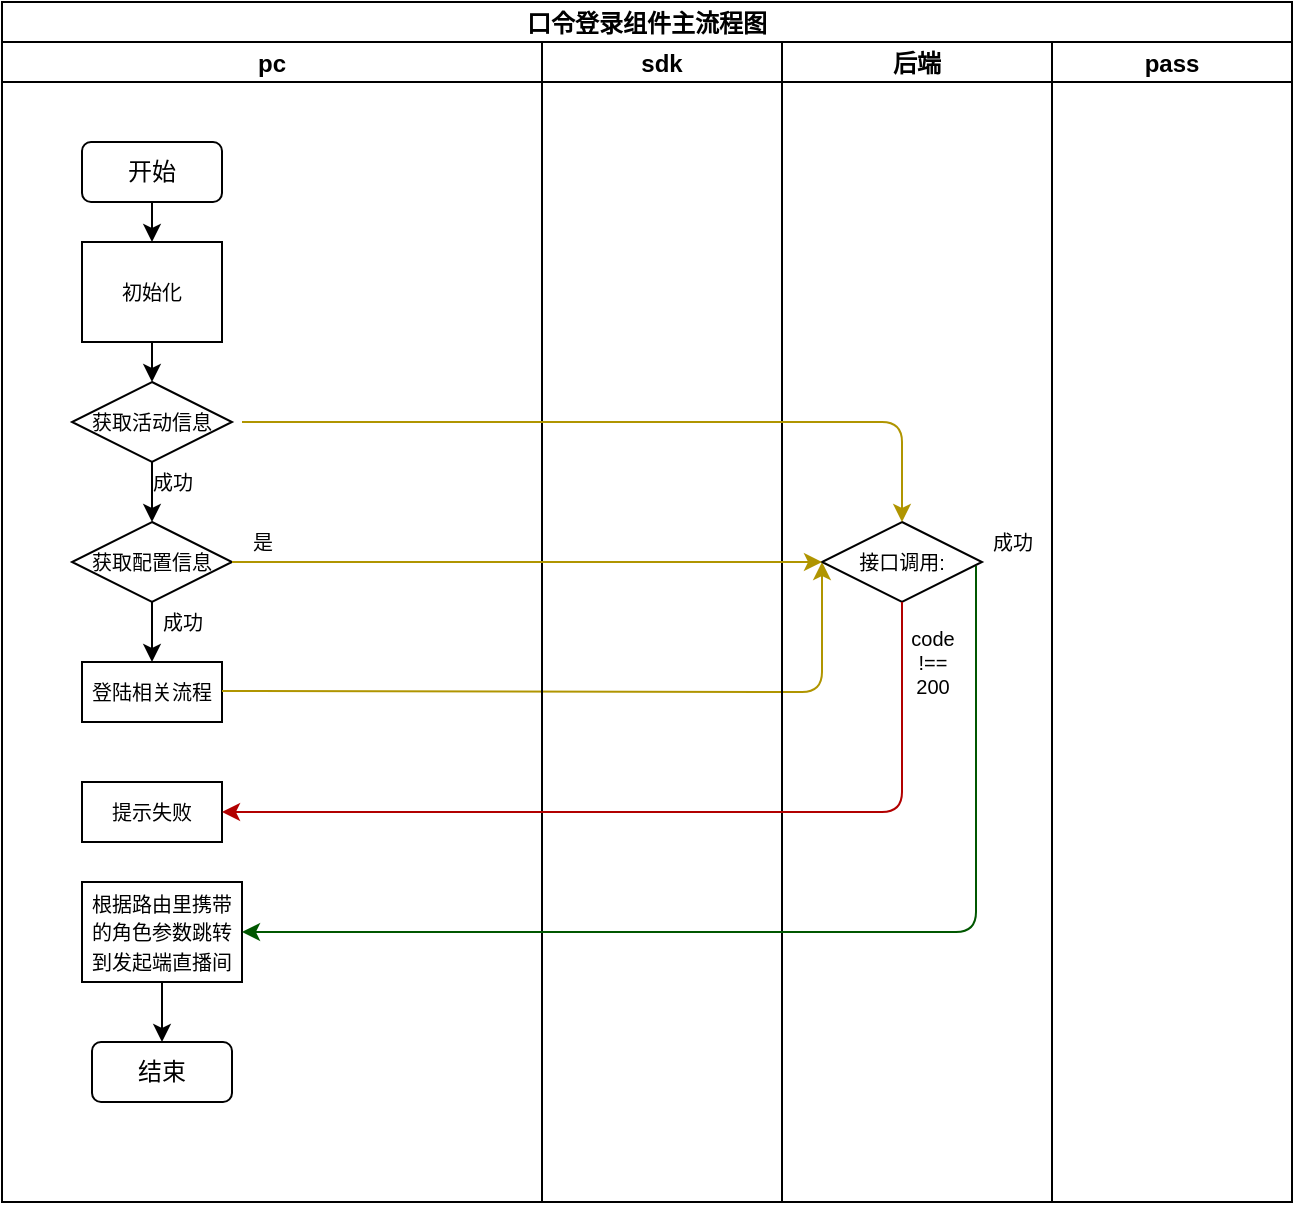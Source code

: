 <mxfile>
    <diagram id="QSWu9Wnhy0qAhUBLh6C_" name="第 1 页">
        <mxGraphModel dx="1538" dy="2064" grid="1" gridSize="10" guides="1" tooltips="1" connect="1" arrows="1" fold="1" page="1" pageScale="1" pageWidth="827" pageHeight="1169" math="0" shadow="0">
            <root>
                <mxCell id="0"/>
                <mxCell id="1" parent="0"/>
                <mxCell id="10" value="口令登录组件主流程图" style="swimlane;childLayout=stackLayout;resizeParent=1;resizeParentMax=0;startSize=20;" parent="1" vertex="1">
                    <mxGeometry x="120" y="-120" width="645" height="600" as="geometry"/>
                </mxCell>
                <mxCell id="11" value="pc" style="swimlane;startSize=20;" parent="10" vertex="1">
                    <mxGeometry y="20" width="270" height="580" as="geometry"/>
                </mxCell>
                <mxCell id="21" style="edgeStyle=none;html=1;exitX=0.5;exitY=1;exitDx=0;exitDy=0;entryX=0.5;entryY=0;entryDx=0;entryDy=0;" parent="11" source="15" target="20" edge="1">
                    <mxGeometry relative="1" as="geometry"/>
                </mxCell>
                <mxCell id="15" value="开始" style="rounded=1;whiteSpace=wrap;html=1;" parent="11" vertex="1">
                    <mxGeometry x="40" y="50" width="70" height="30" as="geometry"/>
                </mxCell>
                <mxCell id="27" value="" style="edgeStyle=none;html=1;fontSize=10;" parent="11" source="20" target="26" edge="1">
                    <mxGeometry relative="1" as="geometry"/>
                </mxCell>
                <mxCell id="20" value="&lt;span style=&quot;font-size: 10px&quot;&gt;初始化&lt;/span&gt;" style="rounded=0;whiteSpace=wrap;html=1;" parent="11" vertex="1">
                    <mxGeometry x="40" y="100" width="70" height="50" as="geometry"/>
                </mxCell>
                <mxCell id="31" value="" style="edgeStyle=none;html=1;fontSize=10;" parent="11" source="26" target="30" edge="1">
                    <mxGeometry relative="1" as="geometry"/>
                </mxCell>
                <mxCell id="26" value="获取活动信息" style="rhombus;whiteSpace=wrap;html=1;fontSize=10;" parent="11" vertex="1">
                    <mxGeometry x="35" y="170" width="80" height="40" as="geometry"/>
                </mxCell>
                <mxCell id="34" value="" style="edgeStyle=none;html=1;fontSize=10;" parent="11" source="30" target="33" edge="1">
                    <mxGeometry relative="1" as="geometry"/>
                </mxCell>
                <mxCell id="30" value="获取配置信息" style="rhombus;whiteSpace=wrap;html=1;fontSize=10;" parent="11" vertex="1">
                    <mxGeometry x="35" y="240" width="80" height="40" as="geometry"/>
                </mxCell>
                <mxCell id="33" value="&lt;font style=&quot;font-size: 10px&quot;&gt;登陆相关流程&lt;/font&gt;" style="rounded=0;whiteSpace=wrap;html=1;" parent="11" vertex="1">
                    <mxGeometry x="40" y="310" width="70" height="30" as="geometry"/>
                </mxCell>
                <mxCell id="38" value="成功" style="text;html=1;align=center;verticalAlign=middle;resizable=0;points=[];autosize=1;strokeColor=none;fillColor=none;fontSize=10;" parent="11" vertex="1">
                    <mxGeometry x="65" y="210" width="40" height="20" as="geometry"/>
                </mxCell>
                <mxCell id="44" value="是" style="text;html=1;align=center;verticalAlign=middle;resizable=0;points=[];autosize=1;strokeColor=none;fillColor=none;fontSize=10;" parent="11" vertex="1">
                    <mxGeometry x="115" y="240" width="30" height="20" as="geometry"/>
                </mxCell>
                <mxCell id="18" value="&lt;font style=&quot;font-size: 10px&quot;&gt;提示失败&lt;/font&gt;" style="rounded=0;whiteSpace=wrap;html=1;" parent="11" vertex="1">
                    <mxGeometry x="40" y="370" width="70" height="30" as="geometry"/>
                </mxCell>
                <mxCell id="52" value="" style="edgeStyle=none;html=1;fontSize=10;" parent="11" source="50" target="51" edge="1">
                    <mxGeometry relative="1" as="geometry"/>
                </mxCell>
                <mxCell id="50" value="&lt;span style=&quot;font-size: 10px&quot;&gt;根据路由里携带的角色参数跳转到发起端直播间&lt;/span&gt;" style="rounded=0;whiteSpace=wrap;html=1;" parent="11" vertex="1">
                    <mxGeometry x="40" y="420" width="80" height="50" as="geometry"/>
                </mxCell>
                <mxCell id="51" value="结束" style="rounded=1;whiteSpace=wrap;html=1;" parent="11" vertex="1">
                    <mxGeometry x="45" y="500" width="70" height="30" as="geometry"/>
                </mxCell>
                <mxCell id="71" style="edgeStyle=none;html=1;exitX=1;exitY=0.5;exitDx=0;exitDy=0;fontSize=10;entryX=0;entryY=0.5;entryDx=0;entryDy=0;fillColor=#e3c800;strokeColor=#B09500;" edge="1" parent="11" target="24">
                    <mxGeometry relative="1" as="geometry">
                        <mxPoint x="405" y="324.5" as="targetPoint"/>
                        <mxPoint x="110" y="324.5" as="sourcePoint"/>
                        <Array as="points">
                            <mxPoint x="410" y="325"/>
                        </Array>
                    </mxGeometry>
                </mxCell>
                <mxCell id="66" value="sdk" style="swimlane;startSize=20;" parent="10" vertex="1">
                    <mxGeometry x="270" y="20" width="120" height="580" as="geometry"/>
                </mxCell>
                <mxCell id="12" value="后端" style="swimlane;startSize=20;" parent="10" vertex="1">
                    <mxGeometry x="390" y="20" width="135" height="580" as="geometry"/>
                </mxCell>
                <mxCell id="24" value="接口调用:" style="rhombus;whiteSpace=wrap;html=1;fontSize=10;" parent="12" vertex="1">
                    <mxGeometry x="20" y="240" width="80" height="40" as="geometry"/>
                </mxCell>
                <mxCell id="47" value="code&lt;br&gt;!==&lt;br&gt;200" style="text;html=1;align=center;verticalAlign=middle;resizable=0;points=[];autosize=1;strokeColor=none;fillColor=none;fontSize=10;" parent="12" vertex="1">
                    <mxGeometry x="55" y="290" width="40" height="40" as="geometry"/>
                </mxCell>
                <mxCell id="54" value="成功" style="text;html=1;align=center;verticalAlign=middle;resizable=0;points=[];autosize=1;strokeColor=none;fillColor=none;fontSize=10;" parent="12" vertex="1">
                    <mxGeometry x="95" y="240" width="40" height="20" as="geometry"/>
                </mxCell>
                <mxCell id="13" value="pass" style="swimlane;startSize=20;" parent="10" vertex="1">
                    <mxGeometry x="525" y="20" width="120" height="580" as="geometry"/>
                </mxCell>
                <mxCell id="46" value="" style="edgeStyle=none;html=1;fontSize=10;entryX=1;entryY=0.5;entryDx=0;entryDy=0;fillColor=#e51400;strokeColor=#B20000;" parent="10" source="24" target="18" edge="1">
                    <mxGeometry relative="1" as="geometry">
                        <mxPoint x="205" y="380" as="targetPoint"/>
                        <Array as="points">
                            <mxPoint x="450" y="405"/>
                        </Array>
                    </mxGeometry>
                </mxCell>
                <mxCell id="45" style="edgeStyle=none;html=1;exitX=1;exitY=0.5;exitDx=0;exitDy=0;fontSize=10;entryX=0;entryY=0.5;entryDx=0;entryDy=0;fillColor=#e3c800;strokeColor=#B09500;" parent="10" source="30" target="24" edge="1">
                    <mxGeometry relative="1" as="geometry">
                        <mxPoint x="150.0" y="279.793" as="targetPoint"/>
                    </mxGeometry>
                </mxCell>
                <mxCell id="64" style="edgeStyle=none;html=1;entryX=0.5;entryY=0;entryDx=0;entryDy=0;fontSize=10;fillColor=#e3c800;strokeColor=#B09500;" parent="10" target="24" edge="1">
                    <mxGeometry relative="1" as="geometry">
                        <Array as="points">
                            <mxPoint x="450" y="210"/>
                        </Array>
                        <mxPoint x="120" y="210" as="sourcePoint"/>
                    </mxGeometry>
                </mxCell>
                <mxCell id="70" value="" style="edgeStyle=none;html=1;fontSize=10;entryX=1;entryY=0.5;entryDx=0;entryDy=0;fillColor=#008a00;strokeColor=#005700;exitX=0.05;exitY=1.1;exitDx=0;exitDy=0;exitPerimeter=0;" parent="10" source="54" target="50" edge="1">
                    <mxGeometry relative="1" as="geometry">
                        <mxPoint x="330" y="240" as="targetPoint"/>
                        <Array as="points">
                            <mxPoint x="487" y="465"/>
                        </Array>
                        <mxPoint x="450" y="300" as="sourcePoint"/>
                    </mxGeometry>
                </mxCell>
                <mxCell id="39" value="成功" style="text;html=1;align=center;verticalAlign=middle;resizable=0;points=[];autosize=1;strokeColor=none;fillColor=none;fontSize=10;" parent="1" vertex="1">
                    <mxGeometry x="190" y="180" width="40" height="20" as="geometry"/>
                </mxCell>
            </root>
        </mxGraphModel>
    </diagram>
</mxfile>